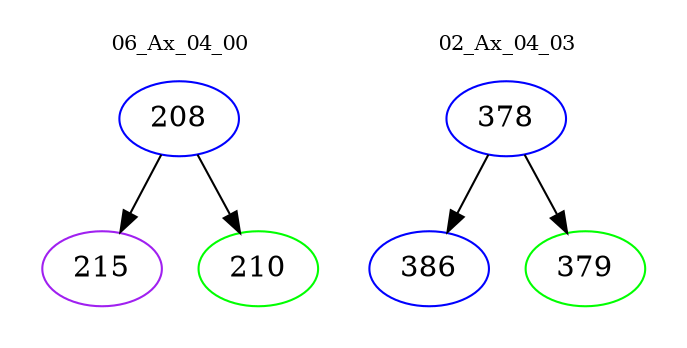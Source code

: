 digraph{
subgraph cluster_0 {
color = white
label = "06_Ax_04_00";
fontsize=10;
T0_208 [label="208", color="blue"]
T0_208 -> T0_215 [color="black"]
T0_215 [label="215", color="purple"]
T0_208 -> T0_210 [color="black"]
T0_210 [label="210", color="green"]
}
subgraph cluster_1 {
color = white
label = "02_Ax_04_03";
fontsize=10;
T1_378 [label="378", color="blue"]
T1_378 -> T1_386 [color="black"]
T1_386 [label="386", color="blue"]
T1_378 -> T1_379 [color="black"]
T1_379 [label="379", color="green"]
}
}
